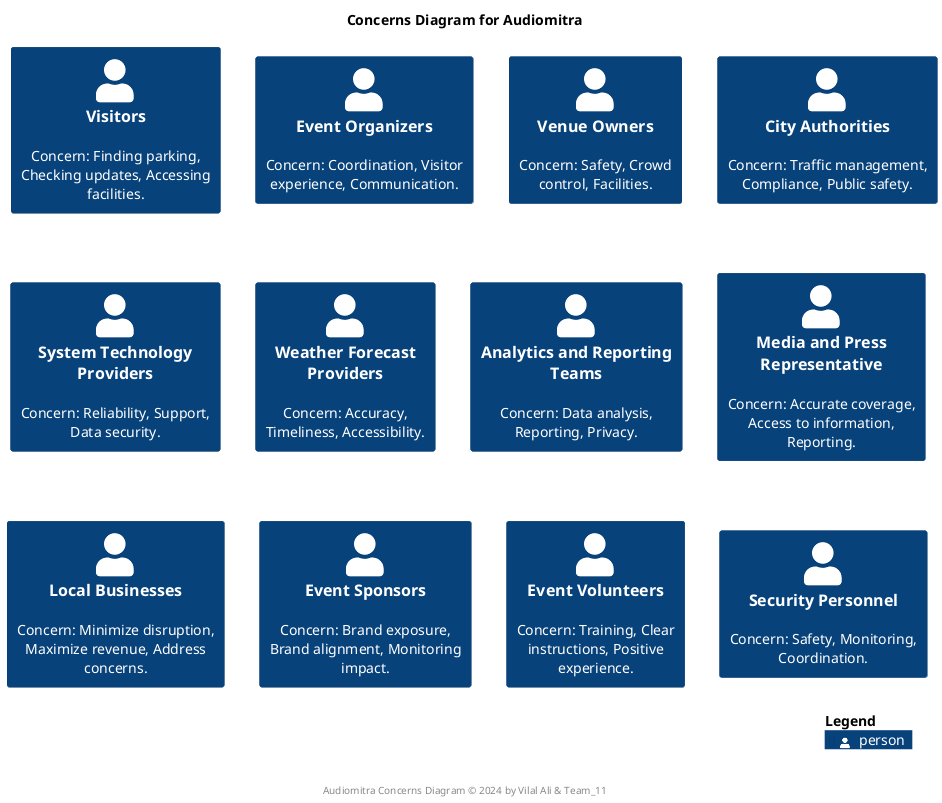 @startuml SystemConcerns
set separator none
top to bottom direction

title Concerns Diagram for Audiomitra
!include <C4/C4>
!include <C4/C4_Context>

Person(Visitors, "Visitors", $descr="Concern: Finding parking, Checking updates, Accessing facilities.", $tags="", $link="")
Person(EventOrganizers, "Event Organizers", $descr="Concern: Coordination, Visitor experience, Communication.", $tags="", $link="")
Person(VenueOwners, "Venue Owners", $descr="Concern: Safety, Crowd control, Facilities.", $tags="", $link="")
Person(CityAuthorities, "City Authorities", $descr="Concern: Traffic management, Compliance, Public safety.", $tags="", $link="")

Person(TechnologyProviders, "System Technology Providers", $descr="Concern: Reliability, Support, Data security.", $tags="", $link="")
Person(WeatherForecastProviders, "Weather Forecast Providers", $descr="Concern: Accuracy, Timeliness, Accessibility.", $tags="", $link="")
Person(AnalyticsandReportingTeams, "Analytics and Reporting Teams", $descr="Concern: Data analysis, Reporting, Privacy.", $tags="", $link="")
Person(MediaandPress, "Media and Press Representative", $descr="Concern: Accurate coverage, Access to information, Reporting.", $tags="", $link="")


Person(LocalBusinesses, "Local Businesses", $descr="Concern: Minimize disruption, Maximize revenue, Address concerns.", $tags="", $link="")
Person(EventSponsors, "Event Sponsors", $descr="Concern: Brand exposure, Brand alignment, Monitoring impact.", $tags="", $link="")
Person(EventVolunteers, "Event Volunteers", $descr="Concern: Training, Clear instructions, Positive experience.", $tags="", $link="")
Person(SecurityPersonnel, "Security Personnel", $descr="Concern: Safety, Monitoring, Coordination.", $tags="", $link="")

footer "\nAudiomitra Concerns Diagram © 2024 by Vilal Ali & Team_11"

SHOW_LEGEND(true)
@enduml
